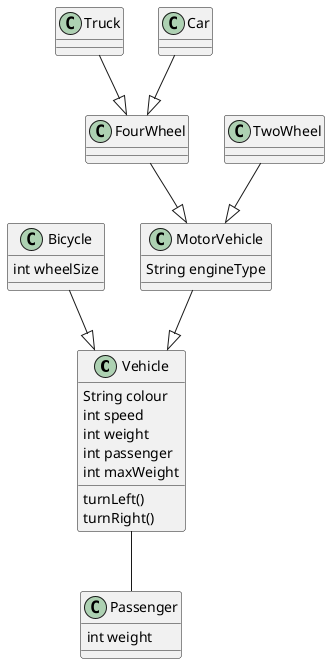 @startuml
Vehicle : String colour
Vehicle : int speed
Vehicle : int weight
Vehicle : int passenger
Vehicle : int maxWeight
Vehicle : turnLeft()
Vehicle : turnRight()
Passenger : int weight
Bicycle : int wheelSize
MotorVehicle : String engineType
FourWheel --|> MotorVehicle
Truck --|> FourWheel
Car --|> FourWheel
TwoWheel --|> MotorVehicle
Bicycle --|> Vehicle
Vehicle -- Passenger
MotorVehicle --|> Vehicle
@enduml